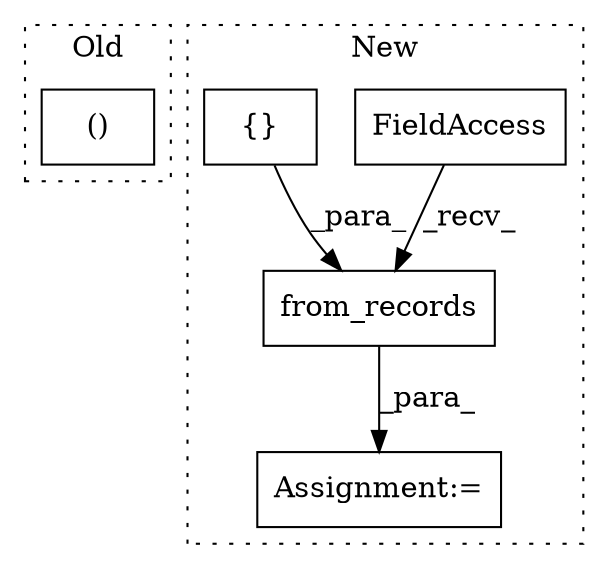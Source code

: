digraph G {
subgraph cluster0 {
1 [label="()" a="106" s="732" l="107" shape="box"];
label = "Old";
style="dotted";
}
subgraph cluster1 {
2 [label="from_records" a="32" s="901,1108" l="13,2" shape="box"];
3 [label="FieldAccess" a="22" s="884" l="16" shape="box"];
4 [label="Assignment:=" a="7" s="883" l="1" shape="box"];
5 [label="{}" a="4" s="923,1065" l="1,1" shape="box"];
label = "New";
style="dotted";
}
2 -> 4 [label="_para_"];
3 -> 2 [label="_recv_"];
5 -> 2 [label="_para_"];
}